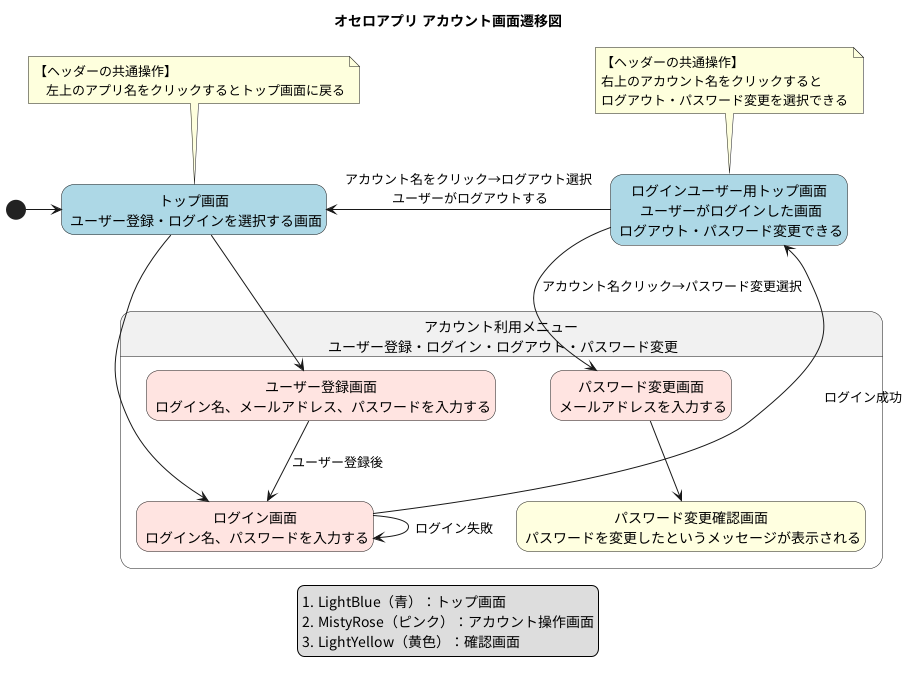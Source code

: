 @startuml account_flow
skinparam defaultFontName "Noto Sans CJK JP"
hide empty description


title オセロアプリ アカウント画面遷移図


[*] -right-> notLogin

    state "トップ画面\n ユーザー登録・ログインを選択する画面" as notLogin <<トップ画面>>
    state "ログインユーザー用トップ画面\n ユーザーがログインした画面\n ログアウト・パスワード変更できる" as top <<トップ画面>>
    top -left-> notLogin : アカウント名をクリック→ログアウト選択\n ユーザーがログアウトする

state "アカウント利用メニュー\n ユーザー登録・ログイン・ログアウト・パスワード変更" as account1 {
    state "ログイン画面\n ログイン名、パスワードを入力する" as login <<アカウント操作>>
    state "ユーザー登録画面\n ログイン名、メールアドレス、パスワードを入力する" as userRegistration <<アカウント操作>>
    
    userRegistration --> login : ユーザー登録後
    login --> login : ログイン失敗

    state "パスワード変更画面\n メールアドレスを入力する" as passwordChange <<アカウント操作>>
    state "パスワード変更確認画面\n パスワードを変更したというメッセージが表示される" as passwordConfirm <<確認>>
    passwordChange --> passwordConfirm
}

notLogin --> login
notLogin --> userRegistration

top --> passwordChange : アカウント名クリック→パスワード変更選択
login --> top : ログイン成功


note top of notLogin
【ヘッダーの共通操作】 
    左上のアプリ名をクリックするとトップ画面に戻る
endnote 

note top of top
【ヘッダーの共通操作】
右上のアカウント名をクリックすると
ログアウト・パスワード変更を選択できる
end note

skinparam state {
  BackgroundColor<<トップ画面>> LightBlue
  BackgroundColor<<アカウント操作>> MistyRose
  BackgroundColor<<確認>> LightYellow
}

legend bottom 
#LightBlue（青）：トップ画面
#MistyRose（ピンク）：アカウント操作画面
#LightYellow（黄色）：確認画面
end legend

@enduml
